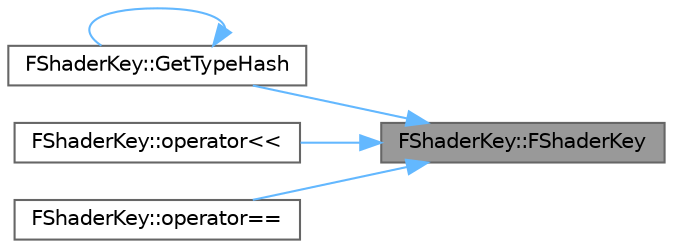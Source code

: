 digraph "FShaderKey::FShaderKey"
{
 // INTERACTIVE_SVG=YES
 // LATEX_PDF_SIZE
  bgcolor="transparent";
  edge [fontname=Helvetica,fontsize=10,labelfontname=Helvetica,labelfontsize=10];
  node [fontname=Helvetica,fontsize=10,shape=box,height=0.2,width=0.4];
  rankdir="RL";
  Node1 [id="Node000001",label="FShaderKey::FShaderKey",height=0.2,width=0.4,color="gray40", fillcolor="grey60", style="filled", fontcolor="black",tooltip=" "];
  Node1 -> Node2 [id="edge1_Node000001_Node000002",dir="back",color="steelblue1",style="solid",tooltip=" "];
  Node2 [id="Node000002",label="FShaderKey::GetTypeHash",height=0.2,width=0.4,color="grey40", fillcolor="white", style="filled",URL="$dd/d37/classFShaderKey.html#aa1e1a6eb7a5a6d2995cbe9bc380b4765",tooltip=" "];
  Node2 -> Node2 [id="edge2_Node000002_Node000002",dir="back",color="steelblue1",style="solid",tooltip=" "];
  Node1 -> Node3 [id="edge3_Node000001_Node000003",dir="back",color="steelblue1",style="solid",tooltip=" "];
  Node3 [id="Node000003",label="FShaderKey::operator\<\<",height=0.2,width=0.4,color="grey40", fillcolor="white", style="filled",URL="$dd/d37/classFShaderKey.html#ac08d524cacf692523fbfa1abcb40261c",tooltip=" "];
  Node1 -> Node4 [id="edge4_Node000001_Node000004",dir="back",color="steelblue1",style="solid",tooltip=" "];
  Node4 [id="Node000004",label="FShaderKey::operator==",height=0.2,width=0.4,color="grey40", fillcolor="white", style="filled",URL="$dd/d37/classFShaderKey.html#acf405ddea8fd9312d0d6dad5cad61c91",tooltip=" "];
}
